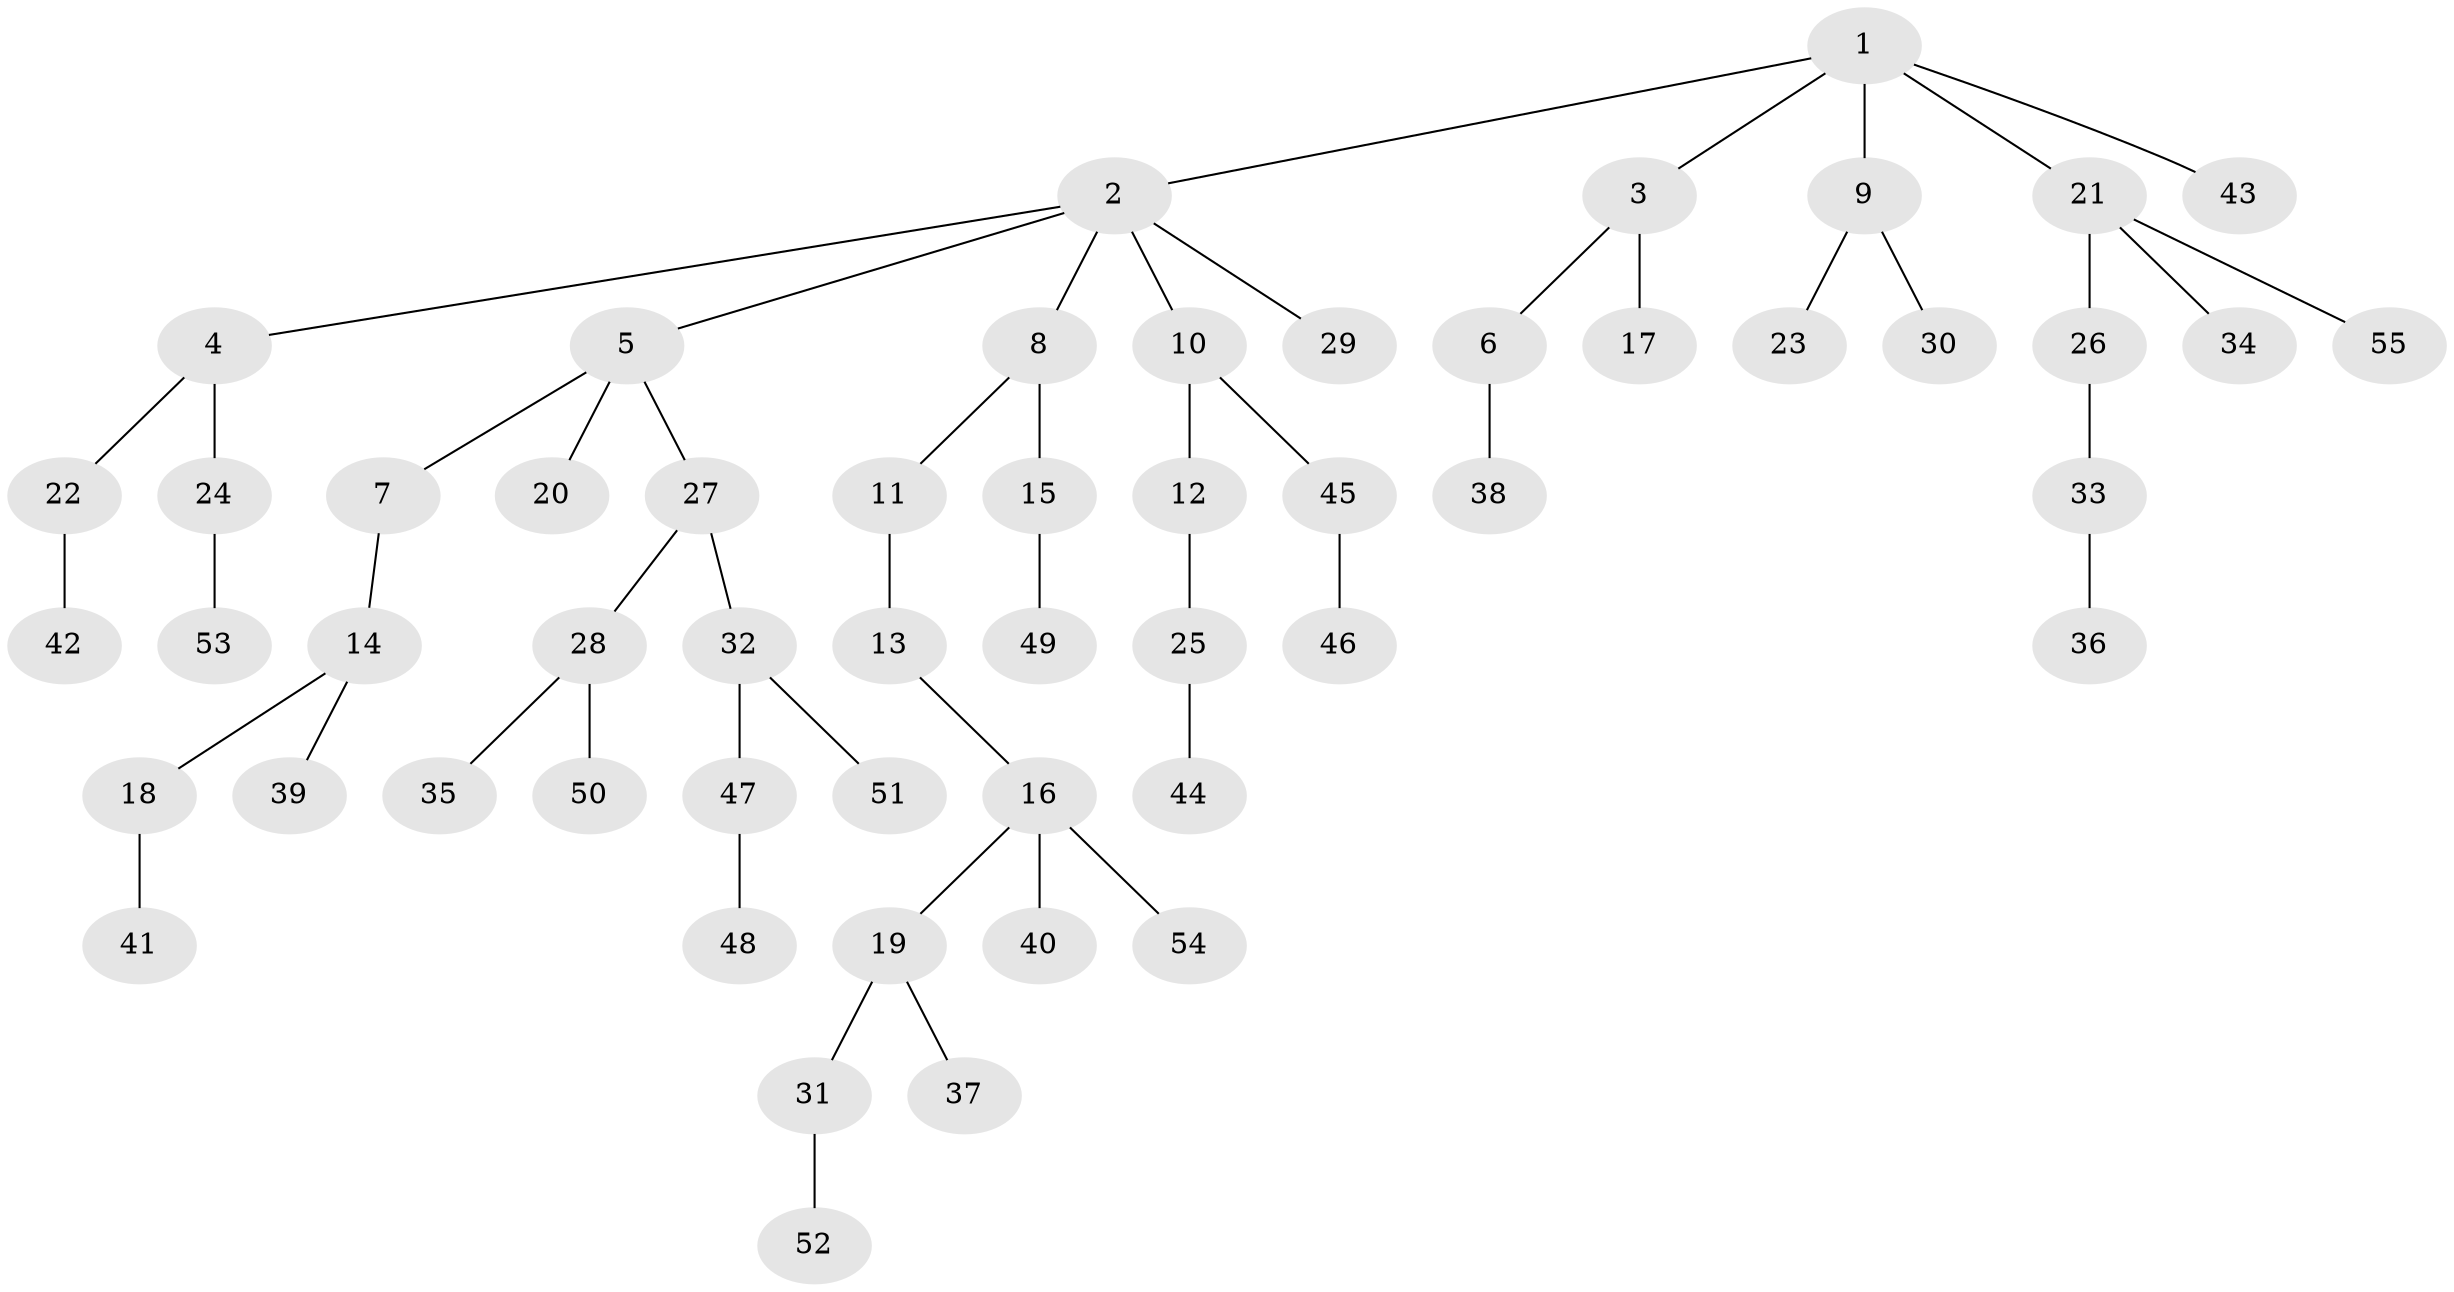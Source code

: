 // coarse degree distribution, {3: 0.23529411764705882, 2: 0.11764705882352941, 6: 0.058823529411764705, 1: 0.5882352941176471}
// Generated by graph-tools (version 1.1) at 2025/37/03/04/25 23:37:29]
// undirected, 55 vertices, 54 edges
graph export_dot {
  node [color=gray90,style=filled];
  1;
  2;
  3;
  4;
  5;
  6;
  7;
  8;
  9;
  10;
  11;
  12;
  13;
  14;
  15;
  16;
  17;
  18;
  19;
  20;
  21;
  22;
  23;
  24;
  25;
  26;
  27;
  28;
  29;
  30;
  31;
  32;
  33;
  34;
  35;
  36;
  37;
  38;
  39;
  40;
  41;
  42;
  43;
  44;
  45;
  46;
  47;
  48;
  49;
  50;
  51;
  52;
  53;
  54;
  55;
  1 -- 2;
  1 -- 3;
  1 -- 9;
  1 -- 21;
  1 -- 43;
  2 -- 4;
  2 -- 5;
  2 -- 8;
  2 -- 10;
  2 -- 29;
  3 -- 6;
  3 -- 17;
  4 -- 22;
  4 -- 24;
  5 -- 7;
  5 -- 20;
  5 -- 27;
  6 -- 38;
  7 -- 14;
  8 -- 11;
  8 -- 15;
  9 -- 23;
  9 -- 30;
  10 -- 12;
  10 -- 45;
  11 -- 13;
  12 -- 25;
  13 -- 16;
  14 -- 18;
  14 -- 39;
  15 -- 49;
  16 -- 19;
  16 -- 40;
  16 -- 54;
  18 -- 41;
  19 -- 31;
  19 -- 37;
  21 -- 26;
  21 -- 34;
  21 -- 55;
  22 -- 42;
  24 -- 53;
  25 -- 44;
  26 -- 33;
  27 -- 28;
  27 -- 32;
  28 -- 35;
  28 -- 50;
  31 -- 52;
  32 -- 47;
  32 -- 51;
  33 -- 36;
  45 -- 46;
  47 -- 48;
}
